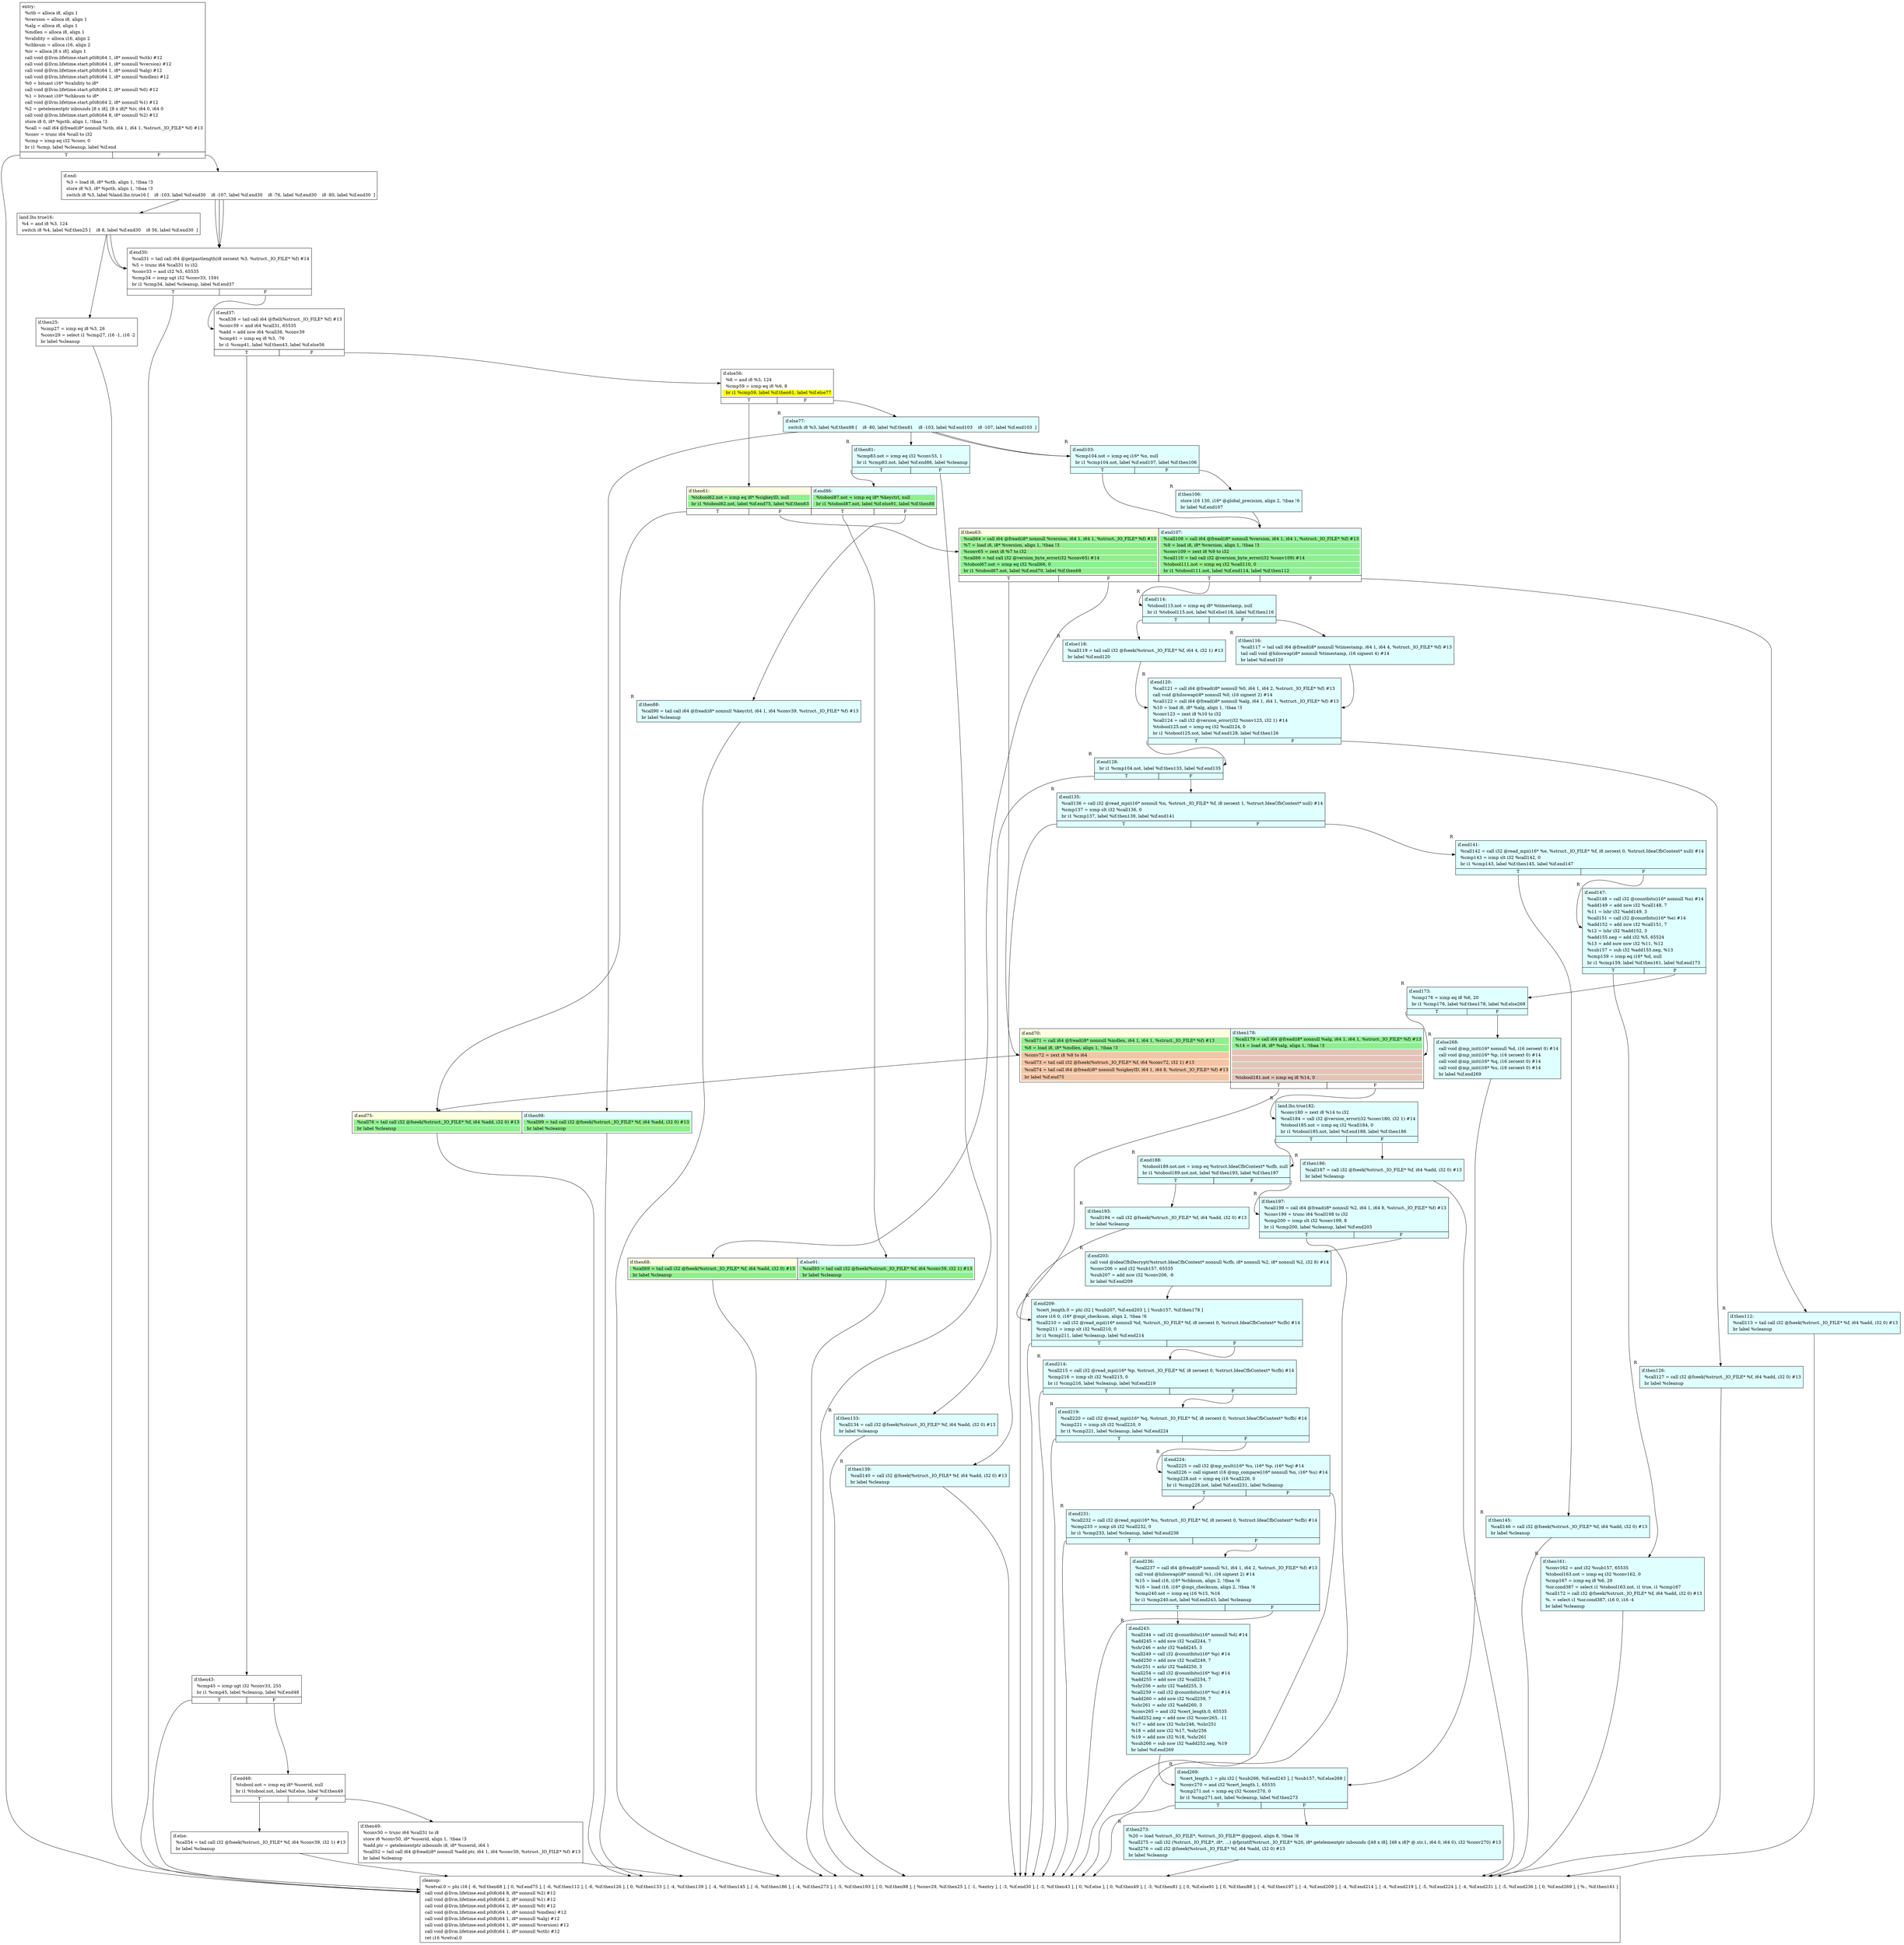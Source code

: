 digraph {
m_bb0 [shape = none, label  = <<table border="0" cellspacing="0">
<tr><td port="f1" border="1" colspan="2"><table bgcolor="LightYellow" border="0">
<tr><td align="left">if.end75:</td></tr>
<tr><td bgcolor="lightgreen" align="left">  %call76 = tail call i32 @fseek(%struct._IO_FILE* %f, i64 %add, i32 0) #13</td></tr>
<tr><td bgcolor="lightgreen" align="left">  br label %cleanup</td></tr>
</table>
</td>
<td port="f2" border="1" colspan="2"><table bgcolor="LightCyan" border="0">
<tr><td align="left">if.then98:</td></tr>
<tr><td bgcolor="lightgreen" align="left">  %call99 = tail call i32 @fseek(%struct._IO_FILE* %f, i64 %add, i32 0) #13</td></tr>
<tr><td bgcolor="lightgreen" align="left">  br label %cleanup</td></tr>
</table>
</td></tr>
</table>> ]
m_bb1 [shape = none, label  = <<table border="0" cellspacing="0">
<tr><td port="f1" border="1" colspan="2"><table bgcolor="LightYellow" border="0">
<tr><td align="left">if.then61:</td></tr>
<tr><td bgcolor="lightgreen" align="left">  %tobool62.not = icmp eq i8* %sigkeyID, null</td></tr>
<tr><td bgcolor="lightgreen" align="left">  br i1 %tobool62.not, label %if.end75, label %if.then63</td></tr>
</table>
</td>
<td port="f2" border="1" colspan="2"><table bgcolor="LightCyan" border="0">
<tr><td align="left">if.end86:</td></tr>
<tr><td bgcolor="lightgreen" align="left">  %tobool87.not = icmp eq i8* %keyctrl, null</td></tr>
<tr><td bgcolor="lightgreen" align="left">  br i1 %tobool87.not, label %if.else91, label %if.then88</td></tr>
</table>
</td></tr>
<tr><td border="1" port="f1T">T</td><td border="1" port="f1F">F</td>
<td border="1" port="f2T">T</td><td border="1" port="f2F">F</td>
</tr>
</table>> ]
m_bb2 [shape = none, label  = <<table border="0" cellspacing="0">
<tr><td port="f1" border="1" colspan="2"><table bgcolor="LightYellow" border="0">
<tr><td align="left">if.then68:</td></tr>
<tr><td bgcolor="lightgreen" align="left">  %call69 = tail call i32 @fseek(%struct._IO_FILE* %f, i64 %add, i32 0) #13</td></tr>
<tr><td bgcolor="lightgreen" align="left">  br label %cleanup</td></tr>
</table>
</td>
<td port="f2" border="1" colspan="2"><table bgcolor="LightCyan" border="0">
<tr><td align="left">if.else91:</td></tr>
<tr><td bgcolor="lightgreen" align="left">  %call93 = tail call i32 @fseek(%struct._IO_FILE* %f, i64 %conv39, i32 1) #13</td></tr>
<tr><td bgcolor="lightgreen" align="left">  br label %cleanup</td></tr>
</table>
</td></tr>
</table>> ]
m_bb3 [shape = none, label  = <<table border="0" cellspacing="0">
<tr><td port="f1" border="1" colspan="2"><table bgcolor="LightYellow" border="0">
<tr><td align="left">if.then63:</td></tr>
<tr><td bgcolor="lightgreen" align="left">  %call64 = call i64 @fread(i8* nonnull %version, i64 1, i64 1, %struct._IO_FILE* %f) #13</td></tr>
<tr><td bgcolor="lightgreen" align="left">  %7 = load i8, i8* %version, align 1, !tbaa !3</td></tr>
<tr><td bgcolor="lightgreen" align="left">  %conv65 = zext i8 %7 to i32</td></tr>
<tr><td bgcolor="lightgreen" align="left">  %call66 = tail call i32 @version_byte_error(i32 %conv65) #14</td></tr>
<tr><td bgcolor="lightgreen" align="left">  %tobool67.not = icmp eq i32 %call66, 0</td></tr>
<tr><td bgcolor="lightgreen" align="left">  br i1 %tobool67.not, label %if.end70, label %if.then68</td></tr>
</table>
</td>
<td port="f2" border="1" colspan="2"><table bgcolor="LightCyan" border="0">
<tr><td align="left">if.end107:</td></tr>
<tr><td bgcolor="lightgreen" align="left">  %call108 = call i64 @fread(i8* nonnull %version, i64 1, i64 1, %struct._IO_FILE* %f) #13</td></tr>
<tr><td bgcolor="lightgreen" align="left">  %9 = load i8, i8* %version, align 1, !tbaa !3</td></tr>
<tr><td bgcolor="lightgreen" align="left">  %conv109 = zext i8 %9 to i32</td></tr>
<tr><td bgcolor="lightgreen" align="left">  %call110 = tail call i32 @version_byte_error(i32 %conv109) #14</td></tr>
<tr><td bgcolor="lightgreen" align="left">  %tobool111.not = icmp eq i32 %call110, 0</td></tr>
<tr><td bgcolor="lightgreen" align="left">  br i1 %tobool111.not, label %if.end114, label %if.then112</td></tr>
</table>
</td></tr>
<tr><td border="1" port="f1T">T</td><td border="1" port="f1F">F</td>
<td border="1" port="f2T">T</td><td border="1" port="f2F">F</td>
</tr>
</table>> ]
m_bb4 [shape = none, label  = <<table border="0" cellspacing="0">
<tr><td port="f1" border="1" colspan="2"><table bgcolor="LightYellow" border="0">
<tr><td align="left">if.end70:</td></tr>
<tr><td bgcolor="lightgreen" align="left">  %call71 = call i64 @fread(i8* nonnull %mdlen, i64 1, i64 1, %struct._IO_FILE* %f) #13</td></tr>
<tr><td bgcolor="lightgreen" align="left">  %8 = load i8, i8* %mdlen, align 1, !tbaa !3</td></tr>
<tr><td bgcolor="#e8765c70" align="left">  %conv72 = zext i8 %8 to i64</td></tr>
<tr><td bgcolor="#e8765c70" align="left">  %call73 = tail call i32 @fseek(%struct._IO_FILE* %f, i64 %conv72, i32 1) #13</td></tr>
<tr><td bgcolor="#e8765c70" align="left">  %call74 = tail call i64 @fread(i8* nonnull %sigkeyID, i64 1, i64 8, %struct._IO_FILE* %f) #13</td></tr>
<tr><td bgcolor="#e8765c70" align="left">  br label %if.end75</td></tr>
</table>
</td>
<td port="f2" border="1" colspan="2"><table bgcolor="LightCyan" border="0">
<tr><td align="left">if.then178:</td></tr>
<tr><td bgcolor="lightgreen" align="left">  %call179 = call i64 @fread(i8* nonnull %alg, i64 1, i64 1, %struct._IO_FILE* %f) #13</td></tr>
<tr><td bgcolor="lightgreen" align="left">  %14 = load i8, i8* %alg, align 1, !tbaa !3</td></tr>
<tr><td bgcolor="#e8765c70" align="left"> </td></tr>
<tr><td bgcolor="#e8765c70" align="left"> </td></tr>
<tr><td bgcolor="#e8765c70" align="left"> </td></tr>
<tr><td bgcolor="#e8765c70" align="left"> </td></tr>
<tr><td bgcolor="#e8765c70" align="left">  %tobool181.not = icmp eq i8 %14, 0</td></tr>
</table>
</td></tr>
<tr><td border="0" colspan="2"> </td>
<td border="1" port="f2T">T</td><td border="1" port="f2F">F</td>
</tr>
</table>> ]
f_bb0 [shape = none, label  = <<table  border="0" cellspacing="0">
<tr><td port="f" border="1" colspan="2"><table border="0">
<tr><td align="left">entry:</td></tr>
<tr><td align="left">  %ctb = alloca i8, align 1</td></tr>
<tr><td align="left">  %version = alloca i8, align 1</td></tr>
<tr><td align="left">  %alg = alloca i8, align 1</td></tr>
<tr><td align="left">  %mdlen = alloca i8, align 1</td></tr>
<tr><td align="left">  %validity = alloca i16, align 2</td></tr>
<tr><td align="left">  %chksum = alloca i16, align 2</td></tr>
<tr><td align="left">  %iv = alloca [8 x i8], align 1</td></tr>
<tr><td align="left">  call void @llvm.lifetime.start.p0i8(i64 1, i8* nonnull %ctb) #12</td></tr>
<tr><td align="left">  call void @llvm.lifetime.start.p0i8(i64 1, i8* nonnull %version) #12</td></tr>
<tr><td align="left">  call void @llvm.lifetime.start.p0i8(i64 1, i8* nonnull %alg) #12</td></tr>
<tr><td align="left">  call void @llvm.lifetime.start.p0i8(i64 1, i8* nonnull %mdlen) #12</td></tr>
<tr><td align="left">  %0 = bitcast i16* %validity to i8*</td></tr>
<tr><td align="left">  call void @llvm.lifetime.start.p0i8(i64 2, i8* nonnull %0) #12</td></tr>
<tr><td align="left">  %1 = bitcast i16* %chksum to i8*</td></tr>
<tr><td align="left">  call void @llvm.lifetime.start.p0i8(i64 2, i8* nonnull %1) #12</td></tr>
<tr><td align="left">  %2 = getelementptr inbounds [8 x i8], [8 x i8]* %iv, i64 0, i64 0</td></tr>
<tr><td align="left">  call void @llvm.lifetime.start.p0i8(i64 8, i8* nonnull %2) #12</td></tr>
<tr><td align="left">  store i8 0, i8* %pctb, align 1, !tbaa !3</td></tr>
<tr><td align="left">  %call = call i64 @fread(i8* nonnull %ctb, i64 1, i64 1, %struct._IO_FILE* %f) #13</td></tr>
<tr><td align="left">  %conv = trunc i64 %call to i32</td></tr>
<tr><td align="left">  %cmp = icmp eq i32 %conv, 0</td></tr>
<tr><td align="left">  br i1 %cmp, label %cleanup, label %if.end</td></tr>
</table>
</td></tr>
<tr><td border="1" port="fT">T</td><td border="1" port="fF">F</td></tr>
</table>> ]
f_bb1 [shape = none, label  = <<table  border="0" cellspacing="0">
<tr><td port="f" border="1"><table border="0">
<tr><td align="left">if.end:</td></tr>
<tr><td align="left">  %3 = load i8, i8* %ctb, align 1, !tbaa !3</td></tr>
<tr><td align="left">  store i8 %3, i8* %pctb, align 1, !tbaa !3</td></tr>
<tr><td align="left">  switch i8 %3, label %land.lhs.true16 [
    i8 -103, label %if.end30
    i8 -107, label %if.end30
    i8 -76, label %if.end30
    i8 -80, label %if.end30
  ]</td></tr>
</table>
</td></tr>
</table>> ]
f_bb2 [shape = none, label  = <<table  border="0" cellspacing="0">
<tr><td port="f" border="1"><table border="0">
<tr><td align="left">land.lhs.true16:</td></tr>
<tr><td align="left">  %4 = and i8 %3, 124</td></tr>
<tr><td align="left">  switch i8 %4, label %if.then25 [
    i8 8, label %if.end30
    i8 56, label %if.end30
  ]</td></tr>
</table>
</td></tr>
</table>> ]
f_bb3 [shape = none, label  = <<table  border="0" cellspacing="0">
<tr><td port="f" border="1"><table border="0">
<tr><td align="left">if.then25:</td></tr>
<tr><td align="left">  %cmp27 = icmp eq i8 %3, 26</td></tr>
<tr><td align="left">  %conv29 = select i1 %cmp27, i16 -1, i16 -2</td></tr>
<tr><td align="left">  br label %cleanup</td></tr>
</table>
</td></tr>
</table>> ]
f_bb4 [shape = none, label  = <<table  border="0" cellspacing="0">
<tr><td port="f" border="1" colspan="2"><table border="0">
<tr><td align="left">if.end30:</td></tr>
<tr><td align="left">  %call31 = tail call i64 @getpastlength(i8 zeroext %3, %struct._IO_FILE* %f) #14</td></tr>
<tr><td align="left">  %5 = trunc i64 %call31 to i32</td></tr>
<tr><td align="left">  %conv33 = and i32 %5, 65535</td></tr>
<tr><td align="left">  %cmp34 = icmp ugt i32 %conv33, 1591</td></tr>
<tr><td align="left">  br i1 %cmp34, label %cleanup, label %if.end37</td></tr>
</table>
</td></tr>
<tr><td border="1" port="fT">T</td><td border="1" port="fF">F</td></tr>
</table>> ]
f_bb5 [shape = none, label  = <<table  border="0" cellspacing="0">
<tr><td port="f" border="1" colspan="2"><table border="0">
<tr><td align="left">if.end37:</td></tr>
<tr><td align="left">  %call38 = tail call i64 @ftell(%struct._IO_FILE* %f) #13</td></tr>
<tr><td align="left">  %conv39 = and i64 %call31, 65535</td></tr>
<tr><td align="left">  %add = add nsw i64 %call38, %conv39</td></tr>
<tr><td align="left">  %cmp41 = icmp eq i8 %3, -76</td></tr>
<tr><td align="left">  br i1 %cmp41, label %if.then43, label %if.else56</td></tr>
</table>
</td></tr>
<tr><td border="1" port="fT">T</td><td border="1" port="fF">F</td></tr>
</table>> ]
f_bb6 [shape = none, label  = <<table  border="0" cellspacing="0">
<tr><td port="f" border="1" colspan="2"><table border="0">
<tr><td align="left">if.then43:</td></tr>
<tr><td align="left">  %cmp45 = icmp ugt i32 %conv33, 255</td></tr>
<tr><td align="left">  br i1 %cmp45, label %cleanup, label %if.end48</td></tr>
</table>
</td></tr>
<tr><td border="1" port="fT">T</td><td border="1" port="fF">F</td></tr>
</table>> ]
f_bb7 [shape = none, label  = <<table  border="0" cellspacing="0">
<tr><td port="f" border="1" colspan="2"><table border="0">
<tr><td align="left">if.end48:</td></tr>
<tr><td align="left">  %tobool.not = icmp eq i8* %userid, null</td></tr>
<tr><td align="left">  br i1 %tobool.not, label %if.else, label %if.then49</td></tr>
</table>
</td></tr>
<tr><td border="1" port="fT">T</td><td border="1" port="fF">F</td></tr>
</table>> ]
f_bb8 [shape = none, label  = <<table  border="0" cellspacing="0">
<tr><td port="f" border="1"><table border="0">
<tr><td align="left">if.then49:</td></tr>
<tr><td align="left">  %conv50 = trunc i64 %call31 to i8</td></tr>
<tr><td align="left">  store i8 %conv50, i8* %userid, align 1, !tbaa !3</td></tr>
<tr><td align="left">  %add.ptr = getelementptr inbounds i8, i8* %userid, i64 1</td></tr>
<tr><td align="left">  %call52 = tail call i64 @fread(i8* nonnull %add.ptr, i64 1, i64 %conv39, %struct._IO_FILE* %f) #13</td></tr>
<tr><td align="left">  br label %cleanup</td></tr>
</table>
</td></tr>
</table>> ]
f_bb9 [shape = none, label  = <<table  border="0" cellspacing="0">
<tr><td port="f" border="1"><table border="0">
<tr><td align="left">if.else:</td></tr>
<tr><td align="left">  %call54 = tail call i32 @fseek(%struct._IO_FILE* %f, i64 %conv39, i32 1) #13</td></tr>
<tr><td align="left">  br label %cleanup</td></tr>
</table>
</td></tr>
</table>> ]
f_bb10 [shape = none, label  = <<table  border="0" cellspacing="0">
<tr><td port="f" border="1" colspan="2"><table border="0">
<tr><td align="left">if.else56:</td></tr>
<tr><td align="left">  %6 = and i8 %3, 124</td></tr>
<tr><td align="left">  %cmp59 = icmp eq i8 %6, 8</td></tr>
<tr><td bgcolor="yellow" align="left">  br i1 %cmp59, label %if.then61, label %if.else77</td></tr>
</table>
</td></tr>
<tr><td border="1" port="fT">T</td><td border="1" port="fF">F</td></tr>
</table>> ]
f_bb11 [shape = none,  xlabel="R", label  = <<table  bgcolor="LightCyan"  border="0" cellspacing="0">
<tr><td port="f" border="1"><table border="0">
<tr><td align="left">if.else77:</td></tr>
<tr><td align="left">  switch i8 %3, label %if.then98 [
    i8 -80, label %if.then81
    i8 -103, label %if.end103
    i8 -107, label %if.end103
  ]</td></tr>
</table>
</td></tr>
</table>> ]
f_bb12 [shape = none,  xlabel="R", label  = <<table  bgcolor="LightCyan"  border="0" cellspacing="0">
<tr><td port="f" border="1" colspan="2"><table border="0">
<tr><td align="left">if.then81:</td></tr>
<tr><td align="left">  %cmp83.not = icmp eq i32 %conv33, 1</td></tr>
<tr><td align="left">  br i1 %cmp83.not, label %if.end86, label %cleanup</td></tr>
</table>
</td></tr>
<tr><td border="1" port="fT">T</td><td border="1" port="fF">F</td></tr>
</table>> ]
f_bb13 [shape = none,  xlabel="R", label  = <<table  bgcolor="LightCyan"  border="0" cellspacing="0">
<tr><td port="f" border="1"><table border="0">
<tr><td align="left">if.then88:</td></tr>
<tr><td align="left">  %call90 = tail call i64 @fread(i8* nonnull %keyctrl, i64 1, i64 %conv39, %struct._IO_FILE* %f) #13</td></tr>
<tr><td align="left">  br label %cleanup</td></tr>
</table>
</td></tr>
</table>> ]
f_bb14 [shape = none,  xlabel="R", label  = <<table  bgcolor="LightCyan"  border="0" cellspacing="0">
<tr><td port="f" border="1" colspan="2"><table border="0">
<tr><td align="left">if.end103:</td></tr>
<tr><td align="left">  %cmp104.not = icmp eq i16* %n, null</td></tr>
<tr><td align="left">  br i1 %cmp104.not, label %if.end107, label %if.then106</td></tr>
</table>
</td></tr>
<tr><td border="1" port="fT">T</td><td border="1" port="fF">F</td></tr>
</table>> ]
f_bb15 [shape = none,  xlabel="R", label  = <<table  bgcolor="LightCyan"  border="0" cellspacing="0">
<tr><td port="f" border="1"><table border="0">
<tr><td align="left">if.then106:</td></tr>
<tr><td align="left">  store i16 130, i16* @global_precision, align 2, !tbaa !6</td></tr>
<tr><td align="left">  br label %if.end107</td></tr>
</table>
</td></tr>
</table>> ]
f_bb16 [shape = none,  xlabel="R", label  = <<table  bgcolor="LightCyan"  border="0" cellspacing="0">
<tr><td port="f" border="1"><table border="0">
<tr><td align="left">if.then112:</td></tr>
<tr><td align="left">  %call113 = tail call i32 @fseek(%struct._IO_FILE* %f, i64 %add, i32 0) #13</td></tr>
<tr><td align="left">  br label %cleanup</td></tr>
</table>
</td></tr>
</table>> ]
f_bb17 [shape = none,  xlabel="R", label  = <<table  bgcolor="LightCyan"  border="0" cellspacing="0">
<tr><td port="f" border="1" colspan="2"><table border="0">
<tr><td align="left">if.end114:</td></tr>
<tr><td align="left">  %tobool115.not = icmp eq i8* %timestamp, null</td></tr>
<tr><td align="left">  br i1 %tobool115.not, label %if.else118, label %if.then116</td></tr>
</table>
</td></tr>
<tr><td border="1" port="fT">T</td><td border="1" port="fF">F</td></tr>
</table>> ]
f_bb18 [shape = none,  xlabel="R", label  = <<table  bgcolor="LightCyan"  border="0" cellspacing="0">
<tr><td port="f" border="1"><table border="0">
<tr><td align="left">if.then116:</td></tr>
<tr><td align="left">  %call117 = tail call i64 @fread(i8* nonnull %timestamp, i64 1, i64 4, %struct._IO_FILE* %f) #13</td></tr>
<tr><td align="left">  tail call void @hiloswap(i8* nonnull %timestamp, i16 signext 4) #14</td></tr>
<tr><td align="left">  br label %if.end120</td></tr>
</table>
</td></tr>
</table>> ]
f_bb19 [shape = none,  xlabel="R", label  = <<table  bgcolor="LightCyan"  border="0" cellspacing="0">
<tr><td port="f" border="1"><table border="0">
<tr><td align="left">if.else118:</td></tr>
<tr><td align="left">  %call119 = tail call i32 @fseek(%struct._IO_FILE* %f, i64 4, i32 1) #13</td></tr>
<tr><td align="left">  br label %if.end120</td></tr>
</table>
</td></tr>
</table>> ]
f_bb20 [shape = none,  xlabel="R", label  = <<table  bgcolor="LightCyan"  border="0" cellspacing="0">
<tr><td port="f" border="1" colspan="2"><table border="0">
<tr><td align="left">if.end120:</td></tr>
<tr><td align="left">  %call121 = call i64 @fread(i8* nonnull %0, i64 1, i64 2, %struct._IO_FILE* %f) #13</td></tr>
<tr><td align="left">  call void @hiloswap(i8* nonnull %0, i16 signext 2) #14</td></tr>
<tr><td align="left">  %call122 = call i64 @fread(i8* nonnull %alg, i64 1, i64 1, %struct._IO_FILE* %f) #13</td></tr>
<tr><td align="left">  %10 = load i8, i8* %alg, align 1, !tbaa !3</td></tr>
<tr><td align="left">  %conv123 = zext i8 %10 to i32</td></tr>
<tr><td align="left">  %call124 = call i32 @version_error(i32 %conv123, i32 1) #14</td></tr>
<tr><td align="left">  %tobool125.not = icmp eq i32 %call124, 0</td></tr>
<tr><td align="left">  br i1 %tobool125.not, label %if.end128, label %if.then126</td></tr>
</table>
</td></tr>
<tr><td border="1" port="fT">T</td><td border="1" port="fF">F</td></tr>
</table>> ]
f_bb21 [shape = none,  xlabel="R", label  = <<table  bgcolor="LightCyan"  border="0" cellspacing="0">
<tr><td port="f" border="1"><table border="0">
<tr><td align="left">if.then126:</td></tr>
<tr><td align="left">  %call127 = call i32 @fseek(%struct._IO_FILE* %f, i64 %add, i32 0) #13</td></tr>
<tr><td align="left">  br label %cleanup</td></tr>
</table>
</td></tr>
</table>> ]
f_bb22 [shape = none,  xlabel="R", label  = <<table  bgcolor="LightCyan"  border="0" cellspacing="0">
<tr><td port="f" border="1" colspan="2"><table border="0">
<tr><td align="left">if.end128:</td></tr>
<tr><td align="left">  br i1 %cmp104.not, label %if.then133, label %if.end135</td></tr>
</table>
</td></tr>
<tr><td border="1" port="fT">T</td><td border="1" port="fF">F</td></tr>
</table>> ]
f_bb23 [shape = none,  xlabel="R", label  = <<table  bgcolor="LightCyan"  border="0" cellspacing="0">
<tr><td port="f" border="1"><table border="0">
<tr><td align="left">if.then133:</td></tr>
<tr><td align="left">  %call134 = call i32 @fseek(%struct._IO_FILE* %f, i64 %add, i32 0) #13</td></tr>
<tr><td align="left">  br label %cleanup</td></tr>
</table>
</td></tr>
</table>> ]
f_bb24 [shape = none,  xlabel="R", label  = <<table  bgcolor="LightCyan"  border="0" cellspacing="0">
<tr><td port="f" border="1" colspan="2"><table border="0">
<tr><td align="left">if.end135:</td></tr>
<tr><td align="left">  %call136 = call i32 @read_mpi(i16* nonnull %n, %struct._IO_FILE* %f, i8 zeroext 1, %struct.IdeaCfbContext* null) #14</td></tr>
<tr><td align="left">  %cmp137 = icmp slt i32 %call136, 0</td></tr>
<tr><td align="left">  br i1 %cmp137, label %if.then139, label %if.end141</td></tr>
</table>
</td></tr>
<tr><td border="1" port="fT">T</td><td border="1" port="fF">F</td></tr>
</table>> ]
f_bb25 [shape = none,  xlabel="R", label  = <<table  bgcolor="LightCyan"  border="0" cellspacing="0">
<tr><td port="f" border="1"><table border="0">
<tr><td align="left">if.then139:</td></tr>
<tr><td align="left">  %call140 = call i32 @fseek(%struct._IO_FILE* %f, i64 %add, i32 0) #13</td></tr>
<tr><td align="left">  br label %cleanup</td></tr>
</table>
</td></tr>
</table>> ]
f_bb26 [shape = none,  xlabel="R", label  = <<table  bgcolor="LightCyan"  border="0" cellspacing="0">
<tr><td port="f" border="1" colspan="2"><table border="0">
<tr><td align="left">if.end141:</td></tr>
<tr><td align="left">  %call142 = call i32 @read_mpi(i16* %e, %struct._IO_FILE* %f, i8 zeroext 0, %struct.IdeaCfbContext* null) #14</td></tr>
<tr><td align="left">  %cmp143 = icmp slt i32 %call142, 0</td></tr>
<tr><td align="left">  br i1 %cmp143, label %if.then145, label %if.end147</td></tr>
</table>
</td></tr>
<tr><td border="1" port="fT">T</td><td border="1" port="fF">F</td></tr>
</table>> ]
f_bb27 [shape = none,  xlabel="R", label  = <<table  bgcolor="LightCyan"  border="0" cellspacing="0">
<tr><td port="f" border="1"><table border="0">
<tr><td align="left">if.then145:</td></tr>
<tr><td align="left">  %call146 = call i32 @fseek(%struct._IO_FILE* %f, i64 %add, i32 0) #13</td></tr>
<tr><td align="left">  br label %cleanup</td></tr>
</table>
</td></tr>
</table>> ]
f_bb28 [shape = none,  xlabel="R", label  = <<table  bgcolor="LightCyan"  border="0" cellspacing="0">
<tr><td port="f" border="1" colspan="2"><table border="0">
<tr><td align="left">if.end147:</td></tr>
<tr><td align="left">  %call148 = call i32 @countbits(i16* nonnull %n) #14</td></tr>
<tr><td align="left">  %add149 = add nsw i32 %call148, 7</td></tr>
<tr><td align="left">  %11 = lshr i32 %add149, 3</td></tr>
<tr><td align="left">  %call151 = call i32 @countbits(i16* %e) #14</td></tr>
<tr><td align="left">  %add152 = add nsw i32 %call151, 7</td></tr>
<tr><td align="left">  %12 = lshr i32 %add152, 3</td></tr>
<tr><td align="left">  %add155.neg = add i32 %5, 65524</td></tr>
<tr><td align="left">  %13 = add nuw nsw i32 %11, %12</td></tr>
<tr><td align="left">  %sub157 = sub i32 %add155.neg, %13</td></tr>
<tr><td align="left">  %cmp159 = icmp eq i16* %d, null</td></tr>
<tr><td align="left">  br i1 %cmp159, label %if.then161, label %if.end173</td></tr>
</table>
</td></tr>
<tr><td border="1" port="fT">T</td><td border="1" port="fF">F</td></tr>
</table>> ]
f_bb29 [shape = none,  xlabel="R", label  = <<table  bgcolor="LightCyan"  border="0" cellspacing="0">
<tr><td port="f" border="1"><table border="0">
<tr><td align="left">if.then161:</td></tr>
<tr><td align="left">  %conv162 = and i32 %sub157, 65535</td></tr>
<tr><td align="left">  %tobool163.not = icmp eq i32 %conv162, 0</td></tr>
<tr><td align="left">  %cmp167 = icmp eq i8 %6, 20</td></tr>
<tr><td align="left">  %or.cond387 = select i1 %tobool163.not, i1 true, i1 %cmp167</td></tr>
<tr><td align="left">  %call172 = call i32 @fseek(%struct._IO_FILE* %f, i64 %add, i32 0) #13</td></tr>
<tr><td align="left">  %. = select i1 %or.cond387, i16 0, i16 -4</td></tr>
<tr><td align="left">  br label %cleanup</td></tr>
</table>
</td></tr>
</table>> ]
f_bb30 [shape = none,  xlabel="R", label  = <<table  bgcolor="LightCyan"  border="0" cellspacing="0">
<tr><td port="f" border="1" colspan="2"><table border="0">
<tr><td align="left">if.end173:</td></tr>
<tr><td align="left">  %cmp176 = icmp eq i8 %6, 20</td></tr>
<tr><td align="left">  br i1 %cmp176, label %if.then178, label %if.else268</td></tr>
</table>
</td></tr>
<tr><td border="1" port="fT">T</td><td border="1" port="fF">F</td></tr>
</table>> ]
f_bb31 [shape = none,  xlabel="R", label  = <<table  bgcolor="LightCyan"  border="0" cellspacing="0">
<tr><td port="f" border="1" colspan="2"><table border="0">
<tr><td align="left">land.lhs.true182:</td></tr>
<tr><td align="left">  %conv180 = zext i8 %14 to i32</td></tr>
<tr><td align="left">  %call184 = call i32 @version_error(i32 %conv180, i32 1) #14</td></tr>
<tr><td align="left">  %tobool185.not = icmp eq i32 %call184, 0</td></tr>
<tr><td align="left">  br i1 %tobool185.not, label %if.end188, label %if.then186</td></tr>
</table>
</td></tr>
<tr><td border="1" port="fT">T</td><td border="1" port="fF">F</td></tr>
</table>> ]
f_bb32 [shape = none,  xlabel="R", label  = <<table  bgcolor="LightCyan"  border="0" cellspacing="0">
<tr><td port="f" border="1"><table border="0">
<tr><td align="left">if.then186:</td></tr>
<tr><td align="left">  %call187 = call i32 @fseek(%struct._IO_FILE* %f, i64 %add, i32 0) #13</td></tr>
<tr><td align="left">  br label %cleanup</td></tr>
</table>
</td></tr>
</table>> ]
f_bb33 [shape = none,  xlabel="R", label  = <<table  bgcolor="LightCyan"  border="0" cellspacing="0">
<tr><td port="f" border="1" colspan="2"><table border="0">
<tr><td align="left">if.end188:</td></tr>
<tr><td align="left">  %tobool189.not.not = icmp eq %struct.IdeaCfbContext* %cfb, null</td></tr>
<tr><td align="left">  br i1 %tobool189.not.not, label %if.then193, label %if.then197</td></tr>
</table>
</td></tr>
<tr><td border="1" port="fT">T</td><td border="1" port="fF">F</td></tr>
</table>> ]
f_bb34 [shape = none,  xlabel="R", label  = <<table  bgcolor="LightCyan"  border="0" cellspacing="0">
<tr><td port="f" border="1"><table border="0">
<tr><td align="left">if.then193:</td></tr>
<tr><td align="left">  %call194 = call i32 @fseek(%struct._IO_FILE* %f, i64 %add, i32 0) #13</td></tr>
<tr><td align="left">  br label %cleanup</td></tr>
</table>
</td></tr>
</table>> ]
f_bb35 [shape = none,  xlabel="R", label  = <<table  bgcolor="LightCyan"  border="0" cellspacing="0">
<tr><td port="f" border="1" colspan="2"><table border="0">
<tr><td align="left">if.then197:</td></tr>
<tr><td align="left">  %call198 = call i64 @fread(i8* nonnull %2, i64 1, i64 8, %struct._IO_FILE* %f) #13</td></tr>
<tr><td align="left">  %conv199 = trunc i64 %call198 to i32</td></tr>
<tr><td align="left">  %cmp200 = icmp slt i32 %conv199, 8</td></tr>
<tr><td align="left">  br i1 %cmp200, label %cleanup, label %if.end203</td></tr>
</table>
</td></tr>
<tr><td border="1" port="fT">T</td><td border="1" port="fF">F</td></tr>
</table>> ]
f_bb36 [shape = none,  xlabel="R", label  = <<table  bgcolor="LightCyan"  border="0" cellspacing="0">
<tr><td port="f" border="1"><table border="0">
<tr><td align="left">if.end203:</td></tr>
<tr><td align="left">  call void @ideaCfbDecrypt(%struct.IdeaCfbContext* nonnull %cfb, i8* nonnull %2, i8* nonnull %2, i32 8) #14</td></tr>
<tr><td align="left">  %conv206 = and i32 %sub157, 65535</td></tr>
<tr><td align="left">  %sub207 = add nsw i32 %conv206, -8</td></tr>
<tr><td align="left">  br label %if.end209</td></tr>
</table>
</td></tr>
</table>> ]
f_bb37 [shape = none,  xlabel="R", label  = <<table  bgcolor="LightCyan"  border="0" cellspacing="0">
<tr><td port="f" border="1" colspan="2"><table border="0">
<tr><td align="left">if.end209:</td></tr>
<tr><td align="left">  %cert_length.0 = phi i32 [ %sub207, %if.end203 ], [ %sub157, %if.then178 ]</td></tr>
<tr><td align="left">  store i16 0, i16* @mpi_checksum, align 2, !tbaa !6</td></tr>
<tr><td align="left">  %call210 = call i32 @read_mpi(i16* nonnull %d, %struct._IO_FILE* %f, i8 zeroext 0, %struct.IdeaCfbContext* %cfb) #14</td></tr>
<tr><td align="left">  %cmp211 = icmp slt i32 %call210, 0</td></tr>
<tr><td align="left">  br i1 %cmp211, label %cleanup, label %if.end214</td></tr>
</table>
</td></tr>
<tr><td border="1" port="fT">T</td><td border="1" port="fF">F</td></tr>
</table>> ]
f_bb38 [shape = none,  xlabel="R", label  = <<table  bgcolor="LightCyan"  border="0" cellspacing="0">
<tr><td port="f" border="1" colspan="2"><table border="0">
<tr><td align="left">if.end214:</td></tr>
<tr><td align="left">  %call215 = call i32 @read_mpi(i16* %p, %struct._IO_FILE* %f, i8 zeroext 0, %struct.IdeaCfbContext* %cfb) #14</td></tr>
<tr><td align="left">  %cmp216 = icmp slt i32 %call215, 0</td></tr>
<tr><td align="left">  br i1 %cmp216, label %cleanup, label %if.end219</td></tr>
</table>
</td></tr>
<tr><td border="1" port="fT">T</td><td border="1" port="fF">F</td></tr>
</table>> ]
f_bb39 [shape = none,  xlabel="R", label  = <<table  bgcolor="LightCyan"  border="0" cellspacing="0">
<tr><td port="f" border="1" colspan="2"><table border="0">
<tr><td align="left">if.end219:</td></tr>
<tr><td align="left">  %call220 = call i32 @read_mpi(i16* %q, %struct._IO_FILE* %f, i8 zeroext 0, %struct.IdeaCfbContext* %cfb) #14</td></tr>
<tr><td align="left">  %cmp221 = icmp slt i32 %call220, 0</td></tr>
<tr><td align="left">  br i1 %cmp221, label %cleanup, label %if.end224</td></tr>
</table>
</td></tr>
<tr><td border="1" port="fT">T</td><td border="1" port="fF">F</td></tr>
</table>> ]
f_bb40 [shape = none,  xlabel="R", label  = <<table  bgcolor="LightCyan"  border="0" cellspacing="0">
<tr><td port="f" border="1" colspan="2"><table border="0">
<tr><td align="left">if.end224:</td></tr>
<tr><td align="left">  %call225 = call i32 @mp_mult(i16* %u, i16* %p, i16* %q) #14</td></tr>
<tr><td align="left">  %call226 = call signext i16 @mp_compare(i16* nonnull %n, i16* %u) #14</td></tr>
<tr><td align="left">  %cmp228.not = icmp eq i16 %call226, 0</td></tr>
<tr><td align="left">  br i1 %cmp228.not, label %if.end231, label %cleanup</td></tr>
</table>
</td></tr>
<tr><td border="1" port="fT">T</td><td border="1" port="fF">F</td></tr>
</table>> ]
f_bb41 [shape = none,  xlabel="R", label  = <<table  bgcolor="LightCyan"  border="0" cellspacing="0">
<tr><td port="f" border="1" colspan="2"><table border="0">
<tr><td align="left">if.end231:</td></tr>
<tr><td align="left">  %call232 = call i32 @read_mpi(i16* %u, %struct._IO_FILE* %f, i8 zeroext 0, %struct.IdeaCfbContext* %cfb) #14</td></tr>
<tr><td align="left">  %cmp233 = icmp slt i32 %call232, 0</td></tr>
<tr><td align="left">  br i1 %cmp233, label %cleanup, label %if.end236</td></tr>
</table>
</td></tr>
<tr><td border="1" port="fT">T</td><td border="1" port="fF">F</td></tr>
</table>> ]
f_bb42 [shape = none,  xlabel="R", label  = <<table  bgcolor="LightCyan"  border="0" cellspacing="0">
<tr><td port="f" border="1" colspan="2"><table border="0">
<tr><td align="left">if.end236:</td></tr>
<tr><td align="left">  %call237 = call i64 @fread(i8* nonnull %1, i64 1, i64 2, %struct._IO_FILE* %f) #13</td></tr>
<tr><td align="left">  call void @hiloswap(i8* nonnull %1, i16 signext 2) #14</td></tr>
<tr><td align="left">  %15 = load i16, i16* %chksum, align 2, !tbaa !6</td></tr>
<tr><td align="left">  %16 = load i16, i16* @mpi_checksum, align 2, !tbaa !6</td></tr>
<tr><td align="left">  %cmp240.not = icmp eq i16 %15, %16</td></tr>
<tr><td align="left">  br i1 %cmp240.not, label %if.end243, label %cleanup</td></tr>
</table>
</td></tr>
<tr><td border="1" port="fT">T</td><td border="1" port="fF">F</td></tr>
</table>> ]
f_bb43 [shape = none,  xlabel="R", label  = <<table  bgcolor="LightCyan"  border="0" cellspacing="0">
<tr><td port="f" border="1"><table border="0">
<tr><td align="left">if.end243:</td></tr>
<tr><td align="left">  %call244 = call i32 @countbits(i16* nonnull %d) #14</td></tr>
<tr><td align="left">  %add245 = add nsw i32 %call244, 7</td></tr>
<tr><td align="left">  %shr246 = ashr i32 %add245, 3</td></tr>
<tr><td align="left">  %call249 = call i32 @countbits(i16* %p) #14</td></tr>
<tr><td align="left">  %add250 = add nsw i32 %call249, 7</td></tr>
<tr><td align="left">  %shr251 = ashr i32 %add250, 3</td></tr>
<tr><td align="left">  %call254 = call i32 @countbits(i16* %q) #14</td></tr>
<tr><td align="left">  %add255 = add nsw i32 %call254, 7</td></tr>
<tr><td align="left">  %shr256 = ashr i32 %add255, 3</td></tr>
<tr><td align="left">  %call259 = call i32 @countbits(i16* %u) #14</td></tr>
<tr><td align="left">  %add260 = add nsw i32 %call259, 7</td></tr>
<tr><td align="left">  %shr261 = ashr i32 %add260, 3</td></tr>
<tr><td align="left">  %conv265 = and i32 %cert_length.0, 65535</td></tr>
<tr><td align="left">  %add252.neg = add nsw i32 %conv265, -11</td></tr>
<tr><td align="left">  %17 = add nsw i32 %shr246, %shr251</td></tr>
<tr><td align="left">  %18 = add nsw i32 %17, %shr256</td></tr>
<tr><td align="left">  %19 = add nsw i32 %18, %shr261</td></tr>
<tr><td align="left">  %sub266 = sub nsw i32 %add252.neg, %19</td></tr>
<tr><td align="left">  br label %if.end269</td></tr>
</table>
</td></tr>
</table>> ]
f_bb44 [shape = none,  xlabel="R", label  = <<table  bgcolor="LightCyan"  border="0" cellspacing="0">
<tr><td port="f" border="1"><table border="0">
<tr><td align="left">if.else268:</td></tr>
<tr><td align="left">  call void @mp_init(i16* nonnull %d, i16 zeroext 0) #14</td></tr>
<tr><td align="left">  call void @mp_init(i16* %p, i16 zeroext 0) #14</td></tr>
<tr><td align="left">  call void @mp_init(i16* %q, i16 zeroext 0) #14</td></tr>
<tr><td align="left">  call void @mp_init(i16* %u, i16 zeroext 0) #14</td></tr>
<tr><td align="left">  br label %if.end269</td></tr>
</table>
</td></tr>
</table>> ]
f_bb45 [shape = none,  xlabel="R", label  = <<table  bgcolor="LightCyan"  border="0" cellspacing="0">
<tr><td port="f" border="1" colspan="2"><table border="0">
<tr><td align="left">if.end269:</td></tr>
<tr><td align="left">  %cert_length.1 = phi i32 [ %sub266, %if.end243 ], [ %sub157, %if.else268 ]</td></tr>
<tr><td align="left">  %conv270 = and i32 %cert_length.1, 65535</td></tr>
<tr><td align="left">  %cmp271.not = icmp eq i32 %conv270, 0</td></tr>
<tr><td align="left">  br i1 %cmp271.not, label %cleanup, label %if.then273</td></tr>
</table>
</td></tr>
<tr><td border="1" port="fT">T</td><td border="1" port="fF">F</td></tr>
</table>> ]
f_bb46 [shape = none,  xlabel="R", label  = <<table  bgcolor="LightCyan"  border="0" cellspacing="0">
<tr><td port="f" border="1"><table border="0">
<tr><td align="left">if.then273:</td></tr>
<tr><td align="left">  %20 = load %struct._IO_FILE*, %struct._IO_FILE** @pgpout, align 8, !tbaa !8</td></tr>
<tr><td align="left">  %call275 = call i32 (%struct._IO_FILE*, i8*, ...) @fprintf(%struct._IO_FILE* %20, i8* getelementptr inbounds ([48 x i8], [48 x i8]* @.str.1, i64 0, i64 0), i32 %conv270) #13</td></tr>
<tr><td align="left">  %call276 = call i32 @fseek(%struct._IO_FILE* %f, i64 %add, i32 0) #13</td></tr>
<tr><td align="left">  br label %cleanup</td></tr>
</table>
</td></tr>
</table>> ]
f_bb47 [shape = none, label  = <<table  border="0" cellspacing="0">
<tr><td port="f" border="1"><table border="0">
<tr><td align="left">cleanup:</td></tr>
<tr><td align="left">  %retval.0 = phi i16 [ -6, %if.then68 ], [ 0, %if.end75 ], [ -6, %if.then112 ], [ -6, %if.then126 ], [ 0, %if.then133 ], [ -4, %if.then139 ], [ -4, %if.then145 ], [ -6, %if.then186 ], [ -4, %if.then273 ], [ -5, %if.then193 ], [ 0, %if.then98 ], [ %conv29, %if.then25 ], [ -1, %entry ], [ -3, %if.end30 ], [ -3, %if.then43 ], [ 0, %if.else ], [ 0, %if.then49 ], [ -3, %if.then81 ], [ 0, %if.else91 ], [ 0, %if.then88 ], [ -4, %if.then197 ], [ -4, %if.end209 ], [ -4, %if.end214 ], [ -4, %if.end219 ], [ -5, %if.end224 ], [ -4, %if.end231 ], [ -5, %if.end236 ], [ 0, %if.end269 ], [ %., %if.then161 ]</td></tr>
<tr><td align="left">  call void @llvm.lifetime.end.p0i8(i64 8, i8* nonnull %2) #12</td></tr>
<tr><td align="left">  call void @llvm.lifetime.end.p0i8(i64 2, i8* nonnull %1) #12</td></tr>
<tr><td align="left">  call void @llvm.lifetime.end.p0i8(i64 2, i8* nonnull %0) #12</td></tr>
<tr><td align="left">  call void @llvm.lifetime.end.p0i8(i64 1, i8* nonnull %mdlen) #12</td></tr>
<tr><td align="left">  call void @llvm.lifetime.end.p0i8(i64 1, i8* nonnull %alg) #12</td></tr>
<tr><td align="left">  call void @llvm.lifetime.end.p0i8(i64 1, i8* nonnull %version) #12</td></tr>
<tr><td align="left">  call void @llvm.lifetime.end.p0i8(i64 1, i8* nonnull %ctb) #12</td></tr>
<tr><td align="left">  ret i16 %retval.0</td></tr>
</table>
</td></tr>
</table>> ]
f_bb0:fT -> f_bb47:f
f_bb0:fF -> f_bb1:f
f_bb1:f -> f_bb2:f
f_bb1:f -> f_bb4:f
f_bb1:f -> f_bb4:f
f_bb1:f -> f_bb4:f
f_bb1:f -> f_bb4:f
f_bb2:f -> f_bb3:f
f_bb2:f -> f_bb4:f
f_bb2:f -> f_bb4:f
f_bb3:f -> f_bb47:f
f_bb4:fT -> f_bb47:f
f_bb4:fF -> f_bb5:f
f_bb5:fT -> f_bb6:f
f_bb5:fF -> f_bb10:f
f_bb6:fT -> f_bb47:f
f_bb6:fF -> f_bb7:f
f_bb7:fT -> f_bb9:f
f_bb7:fF -> f_bb8:f
f_bb8:f -> f_bb47:f
f_bb9:f -> f_bb47:f
f_bb10:fT -> m_bb1:f1
f_bb10:fF -> f_bb11:f
m_bb1:f1T -> m_bb0:f1
m_bb1:f1F -> m_bb3:f1
m_bb3:f1T -> m_bb4:f1
m_bb3:f1F -> m_bb2:f1
m_bb2:f1 -> f_bb47:f
m_bb4:f1 -> m_bb0:f1
m_bb0:f1 -> f_bb47:f
f_bb11:f -> m_bb0:f2
f_bb11:f -> f_bb12:f
f_bb11:f -> f_bb14:f
f_bb11:f -> f_bb14:f
f_bb12:fT -> m_bb1:f2
f_bb12:fF -> f_bb47:f
m_bb1:f2T -> m_bb2:f2
m_bb1:f2F -> f_bb13:f
f_bb13:f -> f_bb47:f
m_bb2:f2 -> f_bb47:f
m_bb0:f2 -> f_bb47:f
f_bb14:fT -> m_bb3:f2
f_bb14:fF -> f_bb15:f
f_bb15:f -> m_bb3:f2
m_bb3:f2T -> f_bb17:f
m_bb3:f2F -> f_bb16:f
f_bb16:f -> f_bb47:f
f_bb17:fT -> f_bb19:f
f_bb17:fF -> f_bb18:f
f_bb18:f -> f_bb20:f
f_bb19:f -> f_bb20:f
f_bb20:fT -> f_bb22:f
f_bb20:fF -> f_bb21:f
f_bb21:f -> f_bb47:f
f_bb22:fT -> f_bb23:f
f_bb22:fF -> f_bb24:f
f_bb23:f -> f_bb47:f
f_bb24:fT -> f_bb25:f
f_bb24:fF -> f_bb26:f
f_bb25:f -> f_bb47:f
f_bb26:fT -> f_bb27:f
f_bb26:fF -> f_bb28:f
f_bb27:f -> f_bb47:f
f_bb28:fT -> f_bb29:f
f_bb28:fF -> f_bb30:f
f_bb29:f -> f_bb47:f
f_bb30:fT -> m_bb4:f2
f_bb30:fF -> f_bb44:f
m_bb4:f2T -> f_bb37:f
m_bb4:f2F -> f_bb31:f
f_bb31:fT -> f_bb33:f
f_bb31:fF -> f_bb32:f
f_bb32:f -> f_bb47:f
f_bb33:fT -> f_bb34:f
f_bb33:fF -> f_bb35:f
f_bb34:f -> f_bb47:f
f_bb35:fT -> f_bb47:f
f_bb35:fF -> f_bb36:f
f_bb36:f -> f_bb37:f
f_bb37:fT -> f_bb47:f
f_bb37:fF -> f_bb38:f
f_bb38:fT -> f_bb47:f
f_bb38:fF -> f_bb39:f
f_bb39:fT -> f_bb47:f
f_bb39:fF -> f_bb40:f
f_bb40:fT -> f_bb41:f
f_bb40:fF -> f_bb47:f
f_bb41:fT -> f_bb47:f
f_bb41:fF -> f_bb42:f
f_bb42:fT -> f_bb43:f
f_bb42:fF -> f_bb47:f
f_bb43:f -> f_bb45:f
f_bb44:f -> f_bb45:f
f_bb45:fT -> f_bb47:f
f_bb45:fF -> f_bb46:f
f_bb46:f -> f_bb47:f
}

